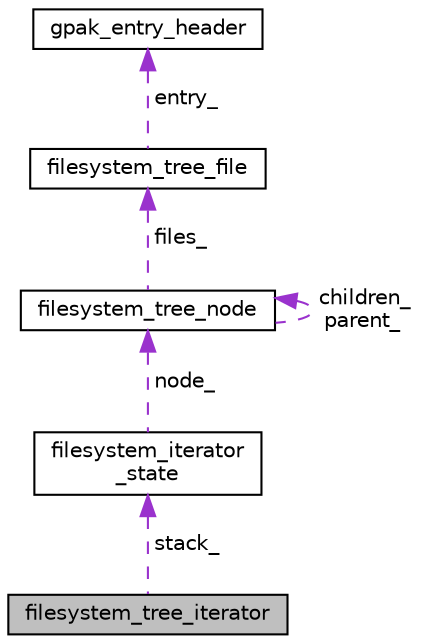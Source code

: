 digraph "filesystem_tree_iterator"
{
 // LATEX_PDF_SIZE
  edge [fontname="Helvetica",fontsize="10",labelfontname="Helvetica",labelfontsize="10"];
  node [fontname="Helvetica",fontsize="10",shape=record];
  Node1 [label="filesystem_tree_iterator",height=0.2,width=0.4,color="black", fillcolor="grey75", style="filled", fontcolor="black",tooltip=" "];
  Node2 -> Node1 [dir="back",color="darkorchid3",fontsize="10",style="dashed",label=" stack_" ,fontname="Helvetica"];
  Node2 [label="filesystem_iterator\l_state",height=0.2,width=0.4,color="black", fillcolor="white", style="filled",URL="$structfilesystem__iterator__state.html",tooltip=" "];
  Node3 -> Node2 [dir="back",color="darkorchid3",fontsize="10",style="dashed",label=" node_" ,fontname="Helvetica"];
  Node3 [label="filesystem_tree_node",height=0.2,width=0.4,color="black", fillcolor="white", style="filled",URL="$structfilesystem__tree__node.html",tooltip=" "];
  Node4 -> Node3 [dir="back",color="darkorchid3",fontsize="10",style="dashed",label=" files_" ,fontname="Helvetica"];
  Node4 [label="filesystem_tree_file",height=0.2,width=0.4,color="black", fillcolor="white", style="filled",URL="$structfilesystem__tree__file.html",tooltip=" "];
  Node5 -> Node4 [dir="back",color="darkorchid3",fontsize="10",style="dashed",label=" entry_" ,fontname="Helvetica"];
  Node5 [label="gpak_entry_header",height=0.2,width=0.4,color="black", fillcolor="white", style="filled",URL="$structgpak__entry__header.html",tooltip=" "];
  Node3 -> Node3 [dir="back",color="darkorchid3",fontsize="10",style="dashed",label=" children_\nparent_" ,fontname="Helvetica"];
}

